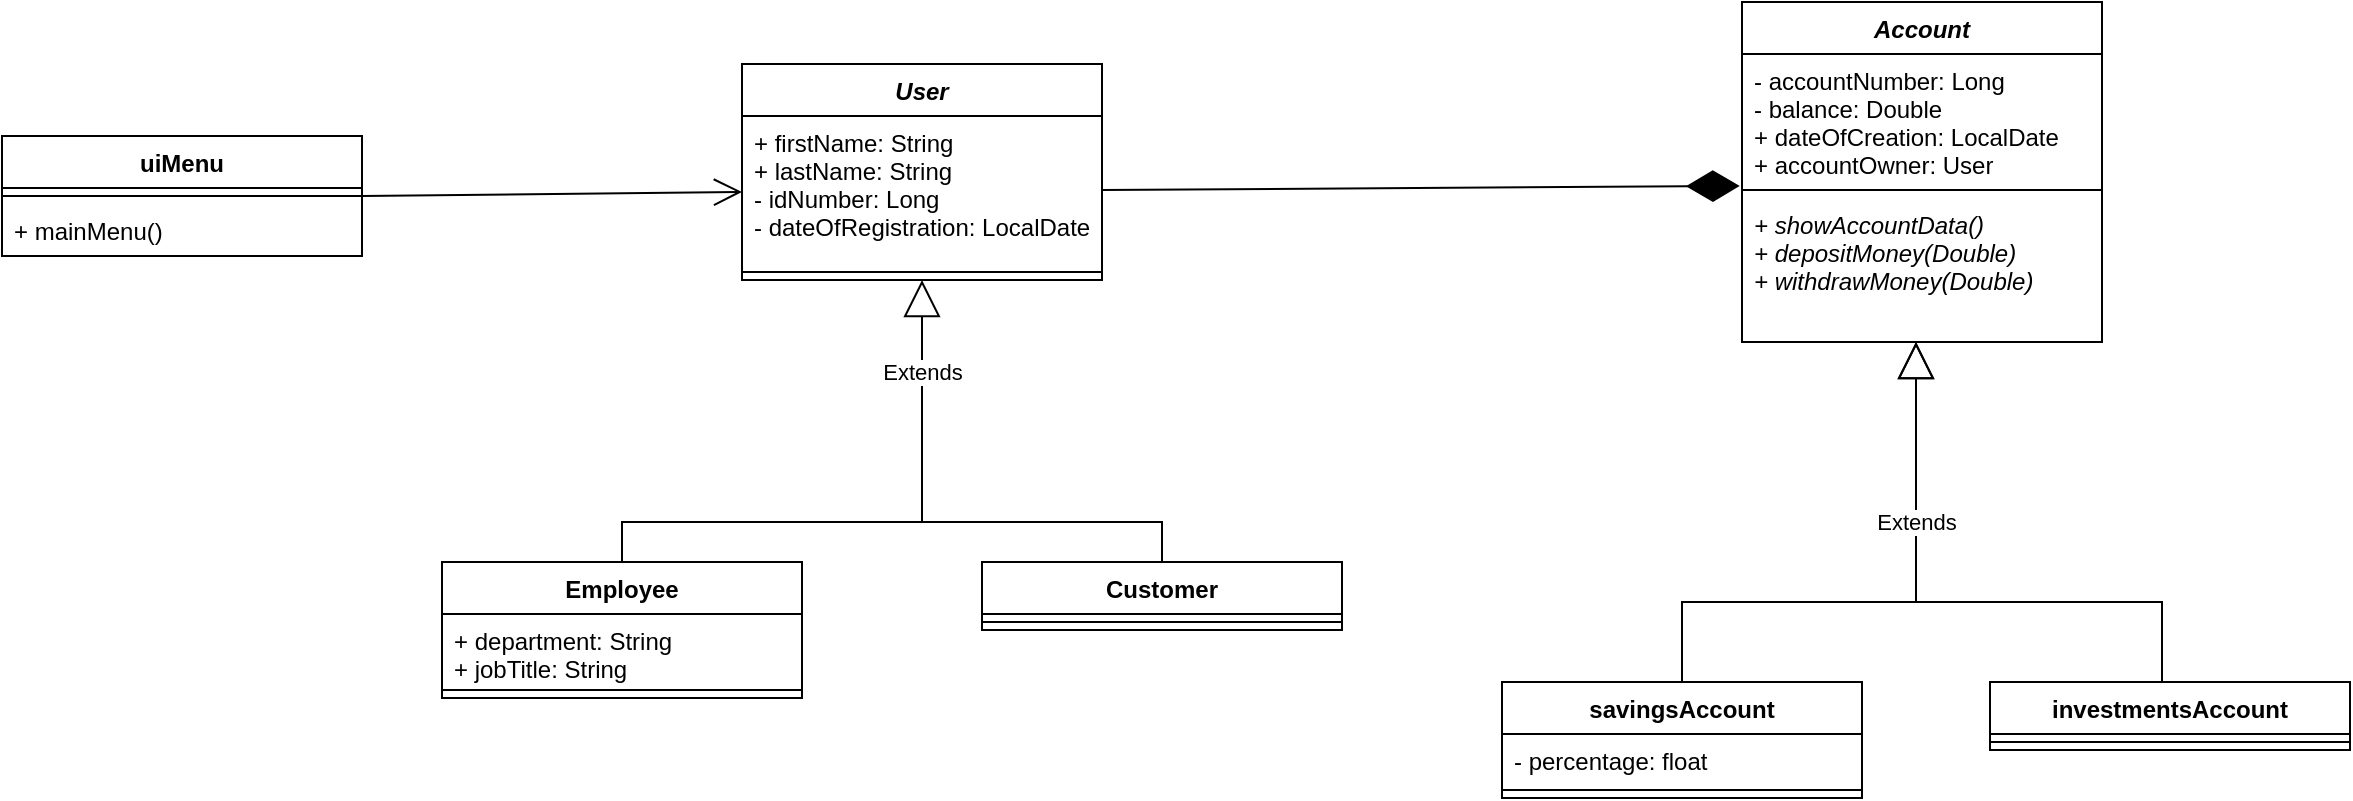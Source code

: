 <mxfile version="19.0.3" type="device"><diagram id="C5RBs43oDa-KdzZeNtuy" name="Page-1"><mxGraphModel dx="2249" dy="857" grid="1" gridSize="10" guides="1" tooltips="1" connect="1" arrows="1" fold="1" page="1" pageScale="1" pageWidth="827" pageHeight="1169" math="0" shadow="0"><root><mxCell id="WIyWlLk6GJQsqaUBKTNV-0"/><mxCell id="WIyWlLk6GJQsqaUBKTNV-1" parent="WIyWlLk6GJQsqaUBKTNV-0"/><mxCell id="JyuTFh09p6AN_5h6t5DV-0" value="User" style="swimlane;fontStyle=3;align=center;verticalAlign=top;childLayout=stackLayout;horizontal=1;startSize=26;horizontalStack=0;resizeParent=1;resizeParentMax=0;resizeLast=0;collapsible=1;marginBottom=0;" parent="WIyWlLk6GJQsqaUBKTNV-1" vertex="1"><mxGeometry x="-300" y="361" width="180" height="108" as="geometry"/></mxCell><mxCell id="JyuTFh09p6AN_5h6t5DV-1" value="+ firstName: String&#10;+ lastName: String&#10;- idNumber: Long&#10;- dateOfRegistration: LocalDate" style="text;strokeColor=none;fillColor=none;align=left;verticalAlign=top;spacingLeft=4;spacingRight=4;overflow=hidden;rotatable=0;points=[[0,0.5],[1,0.5]];portConstraint=eastwest;" parent="JyuTFh09p6AN_5h6t5DV-0" vertex="1"><mxGeometry y="26" width="180" height="74" as="geometry"/></mxCell><mxCell id="JyuTFh09p6AN_5h6t5DV-2" value="" style="line;strokeWidth=1;fillColor=none;align=left;verticalAlign=middle;spacingTop=-1;spacingLeft=3;spacingRight=3;rotatable=0;labelPosition=right;points=[];portConstraint=eastwest;" parent="JyuTFh09p6AN_5h6t5DV-0" vertex="1"><mxGeometry y="100" width="180" height="8" as="geometry"/></mxCell><mxCell id="JyuTFh09p6AN_5h6t5DV-4" value="Account" style="swimlane;fontStyle=3;align=center;verticalAlign=top;childLayout=stackLayout;horizontal=1;startSize=26;horizontalStack=0;resizeParent=1;resizeParentMax=0;resizeLast=0;collapsible=1;marginBottom=0;" parent="WIyWlLk6GJQsqaUBKTNV-1" vertex="1"><mxGeometry x="200" y="330" width="180" height="170" as="geometry"/></mxCell><mxCell id="JyuTFh09p6AN_5h6t5DV-5" value="- accountNumber: Long&#10;- balance: Double&#10;+ dateOfCreation: LocalDate&#10;+ accountOwner: User" style="text;strokeColor=none;fillColor=none;align=left;verticalAlign=top;spacingLeft=4;spacingRight=4;overflow=hidden;rotatable=0;points=[[0,0.5],[1,0.5]];portConstraint=eastwest;" parent="JyuTFh09p6AN_5h6t5DV-4" vertex="1"><mxGeometry y="26" width="180" height="64" as="geometry"/></mxCell><mxCell id="JyuTFh09p6AN_5h6t5DV-6" value="" style="line;strokeWidth=1;fillColor=none;align=left;verticalAlign=middle;spacingTop=-1;spacingLeft=3;spacingRight=3;rotatable=0;labelPosition=right;points=[];portConstraint=eastwest;" parent="JyuTFh09p6AN_5h6t5DV-4" vertex="1"><mxGeometry y="90" width="180" height="8" as="geometry"/></mxCell><mxCell id="JyuTFh09p6AN_5h6t5DV-7" value="+ showAccountData()&#10;+ depositMoney(Double)&#10;+ withdrawMoney(Double)" style="text;strokeColor=none;fillColor=none;align=left;verticalAlign=top;spacingLeft=4;spacingRight=4;overflow=hidden;rotatable=0;points=[[0,0.5],[1,0.5]];portConstraint=eastwest;fontStyle=2" parent="JyuTFh09p6AN_5h6t5DV-4" vertex="1"><mxGeometry y="98" width="180" height="72" as="geometry"/></mxCell><mxCell id="JyuTFh09p6AN_5h6t5DV-8" value="uiMenu" style="swimlane;fontStyle=1;align=center;verticalAlign=top;childLayout=stackLayout;horizontal=1;startSize=26;horizontalStack=0;resizeParent=1;resizeParentMax=0;resizeLast=0;collapsible=1;marginBottom=0;" parent="WIyWlLk6GJQsqaUBKTNV-1" vertex="1"><mxGeometry x="-670" y="397" width="180" height="60" as="geometry"/></mxCell><mxCell id="JyuTFh09p6AN_5h6t5DV-10" value="" style="line;strokeWidth=1;fillColor=none;align=left;verticalAlign=middle;spacingTop=-1;spacingLeft=3;spacingRight=3;rotatable=0;labelPosition=right;points=[];portConstraint=eastwest;" parent="JyuTFh09p6AN_5h6t5DV-8" vertex="1"><mxGeometry y="26" width="180" height="8" as="geometry"/></mxCell><mxCell id="JyuTFh09p6AN_5h6t5DV-11" value="+ mainMenu()" style="text;strokeColor=none;fillColor=none;align=left;verticalAlign=top;spacingLeft=4;spacingRight=4;overflow=hidden;rotatable=0;points=[[0,0.5],[1,0.5]];portConstraint=eastwest;" parent="JyuTFh09p6AN_5h6t5DV-8" vertex="1"><mxGeometry y="34" width="180" height="26" as="geometry"/></mxCell><mxCell id="JyuTFh09p6AN_5h6t5DV-12" value="savingsAccount" style="swimlane;fontStyle=1;align=center;verticalAlign=top;childLayout=stackLayout;horizontal=1;startSize=26;horizontalStack=0;resizeParent=1;resizeParentMax=0;resizeLast=0;collapsible=1;marginBottom=0;" parent="WIyWlLk6GJQsqaUBKTNV-1" vertex="1"><mxGeometry x="80" y="670" width="180" height="58" as="geometry"/></mxCell><mxCell id="JyuTFh09p6AN_5h6t5DV-13" value="- percentage: float" style="text;strokeColor=none;fillColor=none;align=left;verticalAlign=top;spacingLeft=4;spacingRight=4;overflow=hidden;rotatable=0;points=[[0,0.5],[1,0.5]];portConstraint=eastwest;" parent="JyuTFh09p6AN_5h6t5DV-12" vertex="1"><mxGeometry y="26" width="180" height="24" as="geometry"/></mxCell><mxCell id="JyuTFh09p6AN_5h6t5DV-14" value="" style="line;strokeWidth=1;fillColor=none;align=left;verticalAlign=middle;spacingTop=-1;spacingLeft=3;spacingRight=3;rotatable=0;labelPosition=right;points=[];portConstraint=eastwest;" parent="JyuTFh09p6AN_5h6t5DV-12" vertex="1"><mxGeometry y="50" width="180" height="8" as="geometry"/></mxCell><mxCell id="JyuTFh09p6AN_5h6t5DV-25" style="edgeStyle=orthogonalEdgeStyle;rounded=0;orthogonalLoop=1;jettySize=auto;html=1;endArrow=none;endFill=0;exitX=0.5;exitY=0;exitDx=0;exitDy=0;" parent="WIyWlLk6GJQsqaUBKTNV-1" source="JyuTFh09p6AN_5h6t5DV-16" edge="1"><mxGeometry relative="1" as="geometry"><mxPoint x="240" y="630" as="targetPoint"/><mxPoint x="440" y="660" as="sourcePoint"/><Array as="points"><mxPoint x="414" y="680"/><mxPoint x="410" y="680"/><mxPoint x="410" y="630"/></Array></mxGeometry></mxCell><mxCell id="JyuTFh09p6AN_5h6t5DV-16" value="investmentsAccount" style="swimlane;fontStyle=1;align=center;verticalAlign=top;childLayout=stackLayout;horizontal=1;startSize=26;horizontalStack=0;resizeParent=1;resizeParentMax=0;resizeLast=0;collapsible=1;marginBottom=0;" parent="WIyWlLk6GJQsqaUBKTNV-1" vertex="1"><mxGeometry x="324" y="670" width="180" height="34" as="geometry"/></mxCell><mxCell id="JyuTFh09p6AN_5h6t5DV-18" value="" style="line;strokeWidth=1;fillColor=none;align=left;verticalAlign=middle;spacingTop=-1;spacingLeft=3;spacingRight=3;rotatable=0;labelPosition=right;points=[];portConstraint=eastwest;" parent="JyuTFh09p6AN_5h6t5DV-16" vertex="1"><mxGeometry y="26" width="180" height="8" as="geometry"/></mxCell><mxCell id="JyuTFh09p6AN_5h6t5DV-20" value="Extends" style="endArrow=block;endSize=16;endFill=0;html=1;rounded=0;exitX=0.5;exitY=0;exitDx=0;exitDy=0;edgeStyle=orthogonalEdgeStyle;" parent="WIyWlLk6GJQsqaUBKTNV-1" source="JyuTFh09p6AN_5h6t5DV-12" target="JyuTFh09p6AN_5h6t5DV-7" edge="1"><mxGeometry x="0.373" width="160" relative="1" as="geometry"><mxPoint x="210" y="490" as="sourcePoint"/><mxPoint x="280" y="520" as="targetPoint"/><Array as="points"><mxPoint x="170" y="630"/><mxPoint x="287" y="630"/></Array><mxPoint as="offset"/></mxGeometry></mxCell><mxCell id="9UsftDw8BP7K2HeOexc0-0" value="" style="endArrow=diamondThin;endFill=1;endSize=24;html=1;rounded=0;entryX=-0.006;entryY=1.031;entryDx=0;entryDy=0;entryPerimeter=0;exitX=1;exitY=0.5;exitDx=0;exitDy=0;" parent="WIyWlLk6GJQsqaUBKTNV-1" source="JyuTFh09p6AN_5h6t5DV-1" target="JyuTFh09p6AN_5h6t5DV-5" edge="1"><mxGeometry width="160" relative="1" as="geometry"><mxPoint x="-10" y="410" as="sourcePoint"/><mxPoint x="190" y="280" as="targetPoint"/></mxGeometry></mxCell><mxCell id="9UsftDw8BP7K2HeOexc0-1" value="" style="endArrow=open;endFill=1;endSize=12;html=1;rounded=0;exitX=1;exitY=0.5;exitDx=0;exitDy=0;exitPerimeter=0;" parent="WIyWlLk6GJQsqaUBKTNV-1" source="JyuTFh09p6AN_5h6t5DV-10" target="JyuTFh09p6AN_5h6t5DV-1" edge="1"><mxGeometry width="160" relative="1" as="geometry"><mxPoint x="30" y="740" as="sourcePoint"/><mxPoint x="190" y="740" as="targetPoint"/></mxGeometry></mxCell><mxCell id="9UsftDw8BP7K2HeOexc0-2" value="Employee" style="swimlane;fontStyle=1;align=center;verticalAlign=top;childLayout=stackLayout;horizontal=1;startSize=26;horizontalStack=0;resizeParent=1;resizeParentMax=0;resizeLast=0;collapsible=1;marginBottom=0;" parent="WIyWlLk6GJQsqaUBKTNV-1" vertex="1"><mxGeometry x="-450" y="610" width="180" height="68" as="geometry"/></mxCell><mxCell id="9UsftDw8BP7K2HeOexc0-3" value="+ department: String&#10;+ jobTitle: String" style="text;strokeColor=none;fillColor=none;align=left;verticalAlign=top;spacingLeft=4;spacingRight=4;overflow=hidden;rotatable=0;points=[[0,0.5],[1,0.5]];portConstraint=eastwest;" parent="9UsftDw8BP7K2HeOexc0-2" vertex="1"><mxGeometry y="26" width="180" height="34" as="geometry"/></mxCell><mxCell id="9UsftDw8BP7K2HeOexc0-4" value="" style="line;strokeWidth=1;fillColor=none;align=left;verticalAlign=middle;spacingTop=-1;spacingLeft=3;spacingRight=3;rotatable=0;labelPosition=right;points=[];portConstraint=eastwest;" parent="9UsftDw8BP7K2HeOexc0-2" vertex="1"><mxGeometry y="60" width="180" height="8" as="geometry"/></mxCell><mxCell id="9UsftDw8BP7K2HeOexc0-18" style="edgeStyle=orthogonalEdgeStyle;rounded=0;orthogonalLoop=1;jettySize=auto;html=1;exitX=0.5;exitY=0;exitDx=0;exitDy=0;endArrow=none;endFill=0;" parent="WIyWlLk6GJQsqaUBKTNV-1" source="9UsftDw8BP7K2HeOexc0-10" edge="1"><mxGeometry relative="1" as="geometry"><mxPoint x="-210" y="560" as="targetPoint"/><Array as="points"><mxPoint x="-90" y="590"/><mxPoint x="-210" y="590"/></Array></mxGeometry></mxCell><mxCell id="9UsftDw8BP7K2HeOexc0-10" value="Customer" style="swimlane;fontStyle=1;align=center;verticalAlign=top;childLayout=stackLayout;horizontal=1;startSize=26;horizontalStack=0;resizeParent=1;resizeParentMax=0;resizeLast=0;collapsible=1;marginBottom=0;" parent="WIyWlLk6GJQsqaUBKTNV-1" vertex="1"><mxGeometry x="-180" y="610" width="180" height="34" as="geometry"/></mxCell><mxCell id="9UsftDw8BP7K2HeOexc0-12" value="" style="line;strokeWidth=1;fillColor=none;align=left;verticalAlign=middle;spacingTop=-1;spacingLeft=3;spacingRight=3;rotatable=0;labelPosition=right;points=[];portConstraint=eastwest;" parent="9UsftDw8BP7K2HeOexc0-10" vertex="1"><mxGeometry y="26" width="180" height="8" as="geometry"/></mxCell><mxCell id="9UsftDw8BP7K2HeOexc0-13" value="Extends" style="endArrow=block;endSize=16;endFill=0;html=1;rounded=0;exitX=0.5;exitY=0;exitDx=0;exitDy=0;edgeStyle=orthogonalEdgeStyle;" parent="WIyWlLk6GJQsqaUBKTNV-1" edge="1"><mxGeometry x="0.373" width="160" relative="1" as="geometry"><mxPoint x="170" y="670" as="sourcePoint"/><mxPoint x="287" y="500" as="targetPoint"/><Array as="points"><mxPoint x="170" y="630"/><mxPoint x="287" y="630"/></Array><mxPoint as="offset"/></mxGeometry></mxCell><mxCell id="9UsftDw8BP7K2HeOexc0-17" value="Extends" style="endArrow=block;endSize=16;endFill=0;html=1;rounded=0;entryX=0.5;entryY=1;entryDx=0;entryDy=0;" parent="WIyWlLk6GJQsqaUBKTNV-1" target="JyuTFh09p6AN_5h6t5DV-0" edge="1"><mxGeometry width="160" relative="1" as="geometry"><mxPoint x="-210" y="560" as="sourcePoint"/><mxPoint x="60" y="540" as="targetPoint"/></mxGeometry></mxCell><mxCell id="9UsftDw8BP7K2HeOexc0-20" style="edgeStyle=orthogonalEdgeStyle;rounded=0;orthogonalLoop=1;jettySize=auto;html=1;exitX=0.5;exitY=0;exitDx=0;exitDy=0;endArrow=none;endFill=0;" parent="WIyWlLk6GJQsqaUBKTNV-1" source="9UsftDw8BP7K2HeOexc0-2" edge="1"><mxGeometry relative="1" as="geometry"><mxPoint x="-210" y="570" as="targetPoint"/><mxPoint x="-80" y="620" as="sourcePoint"/><Array as="points"><mxPoint x="-360" y="590"/><mxPoint x="-210" y="590"/></Array></mxGeometry></mxCell></root></mxGraphModel></diagram></mxfile>